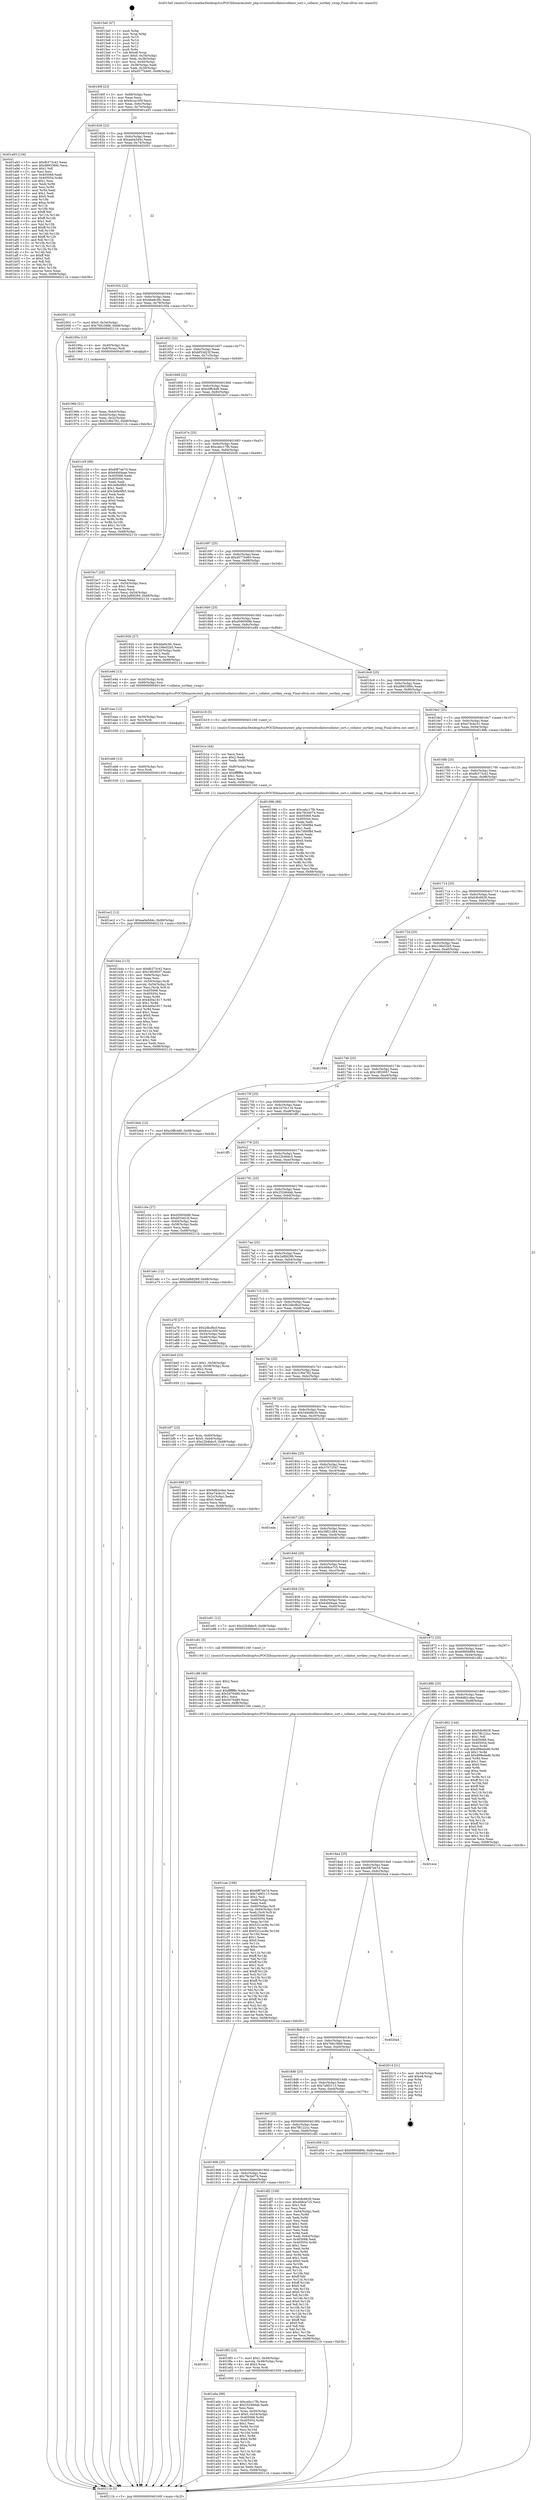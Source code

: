 digraph "0x4015e0" {
  label = "0x4015e0 (/mnt/c/Users/mathe/Desktop/tcc/POCII/binaries/extr_php-srcextintlcollatorcollator_sort.c_collator_sortkey_swap_Final-ollvm.out::main(0))"
  labelloc = "t"
  node[shape=record]

  Entry [label="",width=0.3,height=0.3,shape=circle,fillcolor=black,style=filled]
  "0x40160f" [label="{
     0x40160f [23]\l
     | [instrs]\l
     &nbsp;&nbsp;0x40160f \<+3\>: mov -0x68(%rbp),%eax\l
     &nbsp;&nbsp;0x401612 \<+2\>: mov %eax,%ecx\l
     &nbsp;&nbsp;0x401614 \<+6\>: sub $0x9cca195f,%ecx\l
     &nbsp;&nbsp;0x40161a \<+3\>: mov %eax,-0x6c(%rbp)\l
     &nbsp;&nbsp;0x40161d \<+3\>: mov %ecx,-0x70(%rbp)\l
     &nbsp;&nbsp;0x401620 \<+6\>: je 0000000000401a93 \<main+0x4b3\>\l
  }"]
  "0x401a93" [label="{
     0x401a93 [134]\l
     | [instrs]\l
     &nbsp;&nbsp;0x401a93 \<+5\>: mov $0xfb373c42,%eax\l
     &nbsp;&nbsp;0x401a98 \<+5\>: mov $0xd993389c,%ecx\l
     &nbsp;&nbsp;0x401a9d \<+2\>: mov $0x1,%dl\l
     &nbsp;&nbsp;0x401a9f \<+2\>: xor %esi,%esi\l
     &nbsp;&nbsp;0x401aa1 \<+7\>: mov 0x405068,%edi\l
     &nbsp;&nbsp;0x401aa8 \<+8\>: mov 0x405054,%r8d\l
     &nbsp;&nbsp;0x401ab0 \<+3\>: sub $0x1,%esi\l
     &nbsp;&nbsp;0x401ab3 \<+3\>: mov %edi,%r9d\l
     &nbsp;&nbsp;0x401ab6 \<+3\>: add %esi,%r9d\l
     &nbsp;&nbsp;0x401ab9 \<+4\>: imul %r9d,%edi\l
     &nbsp;&nbsp;0x401abd \<+3\>: and $0x1,%edi\l
     &nbsp;&nbsp;0x401ac0 \<+3\>: cmp $0x0,%edi\l
     &nbsp;&nbsp;0x401ac3 \<+4\>: sete %r10b\l
     &nbsp;&nbsp;0x401ac7 \<+4\>: cmp $0xa,%r8d\l
     &nbsp;&nbsp;0x401acb \<+4\>: setl %r11b\l
     &nbsp;&nbsp;0x401acf \<+3\>: mov %r10b,%bl\l
     &nbsp;&nbsp;0x401ad2 \<+3\>: xor $0xff,%bl\l
     &nbsp;&nbsp;0x401ad5 \<+3\>: mov %r11b,%r14b\l
     &nbsp;&nbsp;0x401ad8 \<+4\>: xor $0xff,%r14b\l
     &nbsp;&nbsp;0x401adc \<+3\>: xor $0x1,%dl\l
     &nbsp;&nbsp;0x401adf \<+3\>: mov %bl,%r15b\l
     &nbsp;&nbsp;0x401ae2 \<+4\>: and $0xff,%r15b\l
     &nbsp;&nbsp;0x401ae6 \<+3\>: and %dl,%r10b\l
     &nbsp;&nbsp;0x401ae9 \<+3\>: mov %r14b,%r12b\l
     &nbsp;&nbsp;0x401aec \<+4\>: and $0xff,%r12b\l
     &nbsp;&nbsp;0x401af0 \<+3\>: and %dl,%r11b\l
     &nbsp;&nbsp;0x401af3 \<+3\>: or %r10b,%r15b\l
     &nbsp;&nbsp;0x401af6 \<+3\>: or %r11b,%r12b\l
     &nbsp;&nbsp;0x401af9 \<+3\>: xor %r12b,%r15b\l
     &nbsp;&nbsp;0x401afc \<+3\>: or %r14b,%bl\l
     &nbsp;&nbsp;0x401aff \<+3\>: xor $0xff,%bl\l
     &nbsp;&nbsp;0x401b02 \<+3\>: or $0x1,%dl\l
     &nbsp;&nbsp;0x401b05 \<+2\>: and %dl,%bl\l
     &nbsp;&nbsp;0x401b07 \<+3\>: or %bl,%r15b\l
     &nbsp;&nbsp;0x401b0a \<+4\>: test $0x1,%r15b\l
     &nbsp;&nbsp;0x401b0e \<+3\>: cmovne %ecx,%eax\l
     &nbsp;&nbsp;0x401b11 \<+3\>: mov %eax,-0x68(%rbp)\l
     &nbsp;&nbsp;0x401b14 \<+5\>: jmp 000000000040211b \<main+0xb3b\>\l
  }"]
  "0x401626" [label="{
     0x401626 [22]\l
     | [instrs]\l
     &nbsp;&nbsp;0x401626 \<+5\>: jmp 000000000040162b \<main+0x4b\>\l
     &nbsp;&nbsp;0x40162b \<+3\>: mov -0x6c(%rbp),%eax\l
     &nbsp;&nbsp;0x40162e \<+5\>: sub $0xaa0a5d4c,%eax\l
     &nbsp;&nbsp;0x401633 \<+3\>: mov %eax,-0x74(%rbp)\l
     &nbsp;&nbsp;0x401636 \<+6\>: je 0000000000402001 \<main+0xa21\>\l
  }"]
  Exit [label="",width=0.3,height=0.3,shape=circle,fillcolor=black,style=filled,peripheries=2]
  "0x402001" [label="{
     0x402001 [19]\l
     | [instrs]\l
     &nbsp;&nbsp;0x402001 \<+7\>: movl $0x0,-0x34(%rbp)\l
     &nbsp;&nbsp;0x402008 \<+7\>: movl $0x76810fd9,-0x68(%rbp)\l
     &nbsp;&nbsp;0x40200f \<+5\>: jmp 000000000040211b \<main+0xb3b\>\l
  }"]
  "0x40163c" [label="{
     0x40163c [22]\l
     | [instrs]\l
     &nbsp;&nbsp;0x40163c \<+5\>: jmp 0000000000401641 \<main+0x61\>\l
     &nbsp;&nbsp;0x401641 \<+3\>: mov -0x6c(%rbp),%eax\l
     &nbsp;&nbsp;0x401644 \<+5\>: sub $0xbba6c5fc,%eax\l
     &nbsp;&nbsp;0x401649 \<+3\>: mov %eax,-0x78(%rbp)\l
     &nbsp;&nbsp;0x40164c \<+6\>: je 000000000040195e \<main+0x37e\>\l
  }"]
  "0x401ec2" [label="{
     0x401ec2 [12]\l
     | [instrs]\l
     &nbsp;&nbsp;0x401ec2 \<+7\>: movl $0xaa0a5d4c,-0x68(%rbp)\l
     &nbsp;&nbsp;0x401ec9 \<+5\>: jmp 000000000040211b \<main+0xb3b\>\l
  }"]
  "0x40195e" [label="{
     0x40195e [13]\l
     | [instrs]\l
     &nbsp;&nbsp;0x40195e \<+4\>: mov -0x40(%rbp),%rax\l
     &nbsp;&nbsp;0x401962 \<+4\>: mov 0x8(%rax),%rdi\l
     &nbsp;&nbsp;0x401966 \<+5\>: call 0000000000401060 \<atoi@plt\>\l
     | [calls]\l
     &nbsp;&nbsp;0x401060 \{1\} (unknown)\l
  }"]
  "0x401652" [label="{
     0x401652 [22]\l
     | [instrs]\l
     &nbsp;&nbsp;0x401652 \<+5\>: jmp 0000000000401657 \<main+0x77\>\l
     &nbsp;&nbsp;0x401657 \<+3\>: mov -0x6c(%rbp),%eax\l
     &nbsp;&nbsp;0x40165a \<+5\>: sub $0xbf33d23f,%eax\l
     &nbsp;&nbsp;0x40165f \<+3\>: mov %eax,-0x7c(%rbp)\l
     &nbsp;&nbsp;0x401662 \<+6\>: je 0000000000401c29 \<main+0x649\>\l
  }"]
  "0x401eb6" [label="{
     0x401eb6 [12]\l
     | [instrs]\l
     &nbsp;&nbsp;0x401eb6 \<+4\>: mov -0x60(%rbp),%rsi\l
     &nbsp;&nbsp;0x401eba \<+3\>: mov %rsi,%rdi\l
     &nbsp;&nbsp;0x401ebd \<+5\>: call 0000000000401030 \<free@plt\>\l
     | [calls]\l
     &nbsp;&nbsp;0x401030 \{1\} (unknown)\l
  }"]
  "0x401c29" [label="{
     0x401c29 [88]\l
     | [instrs]\l
     &nbsp;&nbsp;0x401c29 \<+5\>: mov $0x6f87eb7d,%eax\l
     &nbsp;&nbsp;0x401c2e \<+5\>: mov $0x64bf4aae,%ecx\l
     &nbsp;&nbsp;0x401c33 \<+7\>: mov 0x405068,%edx\l
     &nbsp;&nbsp;0x401c3a \<+7\>: mov 0x405054,%esi\l
     &nbsp;&nbsp;0x401c41 \<+2\>: mov %edx,%edi\l
     &nbsp;&nbsp;0x401c43 \<+6\>: sub $0x3e8e9fb5,%edi\l
     &nbsp;&nbsp;0x401c49 \<+3\>: sub $0x1,%edi\l
     &nbsp;&nbsp;0x401c4c \<+6\>: add $0x3e8e9fb5,%edi\l
     &nbsp;&nbsp;0x401c52 \<+3\>: imul %edi,%edx\l
     &nbsp;&nbsp;0x401c55 \<+3\>: and $0x1,%edx\l
     &nbsp;&nbsp;0x401c58 \<+3\>: cmp $0x0,%edx\l
     &nbsp;&nbsp;0x401c5b \<+4\>: sete %r8b\l
     &nbsp;&nbsp;0x401c5f \<+3\>: cmp $0xa,%esi\l
     &nbsp;&nbsp;0x401c62 \<+4\>: setl %r9b\l
     &nbsp;&nbsp;0x401c66 \<+3\>: mov %r8b,%r10b\l
     &nbsp;&nbsp;0x401c69 \<+3\>: and %r9b,%r10b\l
     &nbsp;&nbsp;0x401c6c \<+3\>: xor %r9b,%r8b\l
     &nbsp;&nbsp;0x401c6f \<+3\>: or %r8b,%r10b\l
     &nbsp;&nbsp;0x401c72 \<+4\>: test $0x1,%r10b\l
     &nbsp;&nbsp;0x401c76 \<+3\>: cmovne %ecx,%eax\l
     &nbsp;&nbsp;0x401c79 \<+3\>: mov %eax,-0x68(%rbp)\l
     &nbsp;&nbsp;0x401c7c \<+5\>: jmp 000000000040211b \<main+0xb3b\>\l
  }"]
  "0x401668" [label="{
     0x401668 [22]\l
     | [instrs]\l
     &nbsp;&nbsp;0x401668 \<+5\>: jmp 000000000040166d \<main+0x8d\>\l
     &nbsp;&nbsp;0x40166d \<+3\>: mov -0x6c(%rbp),%eax\l
     &nbsp;&nbsp;0x401670 \<+5\>: sub $0xc0ffc4d6,%eax\l
     &nbsp;&nbsp;0x401675 \<+3\>: mov %eax,-0x80(%rbp)\l
     &nbsp;&nbsp;0x401678 \<+6\>: je 0000000000401bc7 \<main+0x5e7\>\l
  }"]
  "0x401eaa" [label="{
     0x401eaa [12]\l
     | [instrs]\l
     &nbsp;&nbsp;0x401eaa \<+4\>: mov -0x50(%rbp),%rsi\l
     &nbsp;&nbsp;0x401eae \<+3\>: mov %rsi,%rdi\l
     &nbsp;&nbsp;0x401eb1 \<+5\>: call 0000000000401030 \<free@plt\>\l
     | [calls]\l
     &nbsp;&nbsp;0x401030 \{1\} (unknown)\l
  }"]
  "0x401bc7" [label="{
     0x401bc7 [25]\l
     | [instrs]\l
     &nbsp;&nbsp;0x401bc7 \<+2\>: xor %eax,%eax\l
     &nbsp;&nbsp;0x401bc9 \<+3\>: mov -0x54(%rbp),%ecx\l
     &nbsp;&nbsp;0x401bcc \<+3\>: sub $0x1,%eax\l
     &nbsp;&nbsp;0x401bcf \<+2\>: sub %eax,%ecx\l
     &nbsp;&nbsp;0x401bd1 \<+3\>: mov %ecx,-0x54(%rbp)\l
     &nbsp;&nbsp;0x401bd4 \<+7\>: movl $0x2af68289,-0x68(%rbp)\l
     &nbsp;&nbsp;0x401bdb \<+5\>: jmp 000000000040211b \<main+0xb3b\>\l
  }"]
  "0x40167e" [label="{
     0x40167e [25]\l
     | [instrs]\l
     &nbsp;&nbsp;0x40167e \<+5\>: jmp 0000000000401683 \<main+0xa3\>\l
     &nbsp;&nbsp;0x401683 \<+3\>: mov -0x6c(%rbp),%eax\l
     &nbsp;&nbsp;0x401686 \<+5\>: sub $0xcebc17fb,%eax\l
     &nbsp;&nbsp;0x40168b \<+6\>: mov %eax,-0x84(%rbp)\l
     &nbsp;&nbsp;0x401691 \<+6\>: je 0000000000402029 \<main+0xa49\>\l
  }"]
  "0x401cae" [label="{
     0x401cae [168]\l
     | [instrs]\l
     &nbsp;&nbsp;0x401cae \<+5\>: mov $0x6f87eb7d,%ecx\l
     &nbsp;&nbsp;0x401cb3 \<+5\>: mov $0x7a9f3113,%edx\l
     &nbsp;&nbsp;0x401cb8 \<+3\>: mov $0x1,%sil\l
     &nbsp;&nbsp;0x401cbb \<+6\>: mov -0xf8(%rbp),%edi\l
     &nbsp;&nbsp;0x401cc1 \<+3\>: imul %eax,%edi\l
     &nbsp;&nbsp;0x401cc4 \<+4\>: mov -0x60(%rbp),%r8\l
     &nbsp;&nbsp;0x401cc8 \<+4\>: movslq -0x64(%rbp),%r9\l
     &nbsp;&nbsp;0x401ccc \<+4\>: mov %edi,(%r8,%r9,4)\l
     &nbsp;&nbsp;0x401cd0 \<+7\>: mov 0x405068,%eax\l
     &nbsp;&nbsp;0x401cd7 \<+7\>: mov 0x405054,%edi\l
     &nbsp;&nbsp;0x401cde \<+3\>: mov %eax,%r10d\l
     &nbsp;&nbsp;0x401ce1 \<+7\>: sub $0x5221ec8e,%r10d\l
     &nbsp;&nbsp;0x401ce8 \<+4\>: sub $0x1,%r10d\l
     &nbsp;&nbsp;0x401cec \<+7\>: add $0x5221ec8e,%r10d\l
     &nbsp;&nbsp;0x401cf3 \<+4\>: imul %r10d,%eax\l
     &nbsp;&nbsp;0x401cf7 \<+3\>: and $0x1,%eax\l
     &nbsp;&nbsp;0x401cfa \<+3\>: cmp $0x0,%eax\l
     &nbsp;&nbsp;0x401cfd \<+4\>: sete %r11b\l
     &nbsp;&nbsp;0x401d01 \<+3\>: cmp $0xa,%edi\l
     &nbsp;&nbsp;0x401d04 \<+3\>: setl %bl\l
     &nbsp;&nbsp;0x401d07 \<+3\>: mov %r11b,%r14b\l
     &nbsp;&nbsp;0x401d0a \<+4\>: xor $0xff,%r14b\l
     &nbsp;&nbsp;0x401d0e \<+3\>: mov %bl,%r15b\l
     &nbsp;&nbsp;0x401d11 \<+4\>: xor $0xff,%r15b\l
     &nbsp;&nbsp;0x401d15 \<+4\>: xor $0x1,%sil\l
     &nbsp;&nbsp;0x401d19 \<+3\>: mov %r14b,%r12b\l
     &nbsp;&nbsp;0x401d1c \<+4\>: and $0xff,%r12b\l
     &nbsp;&nbsp;0x401d20 \<+3\>: and %sil,%r11b\l
     &nbsp;&nbsp;0x401d23 \<+3\>: mov %r15b,%r13b\l
     &nbsp;&nbsp;0x401d26 \<+4\>: and $0xff,%r13b\l
     &nbsp;&nbsp;0x401d2a \<+3\>: and %sil,%bl\l
     &nbsp;&nbsp;0x401d2d \<+3\>: or %r11b,%r12b\l
     &nbsp;&nbsp;0x401d30 \<+3\>: or %bl,%r13b\l
     &nbsp;&nbsp;0x401d33 \<+3\>: xor %r13b,%r12b\l
     &nbsp;&nbsp;0x401d36 \<+3\>: or %r15b,%r14b\l
     &nbsp;&nbsp;0x401d39 \<+4\>: xor $0xff,%r14b\l
     &nbsp;&nbsp;0x401d3d \<+4\>: or $0x1,%sil\l
     &nbsp;&nbsp;0x401d41 \<+3\>: and %sil,%r14b\l
     &nbsp;&nbsp;0x401d44 \<+3\>: or %r14b,%r12b\l
     &nbsp;&nbsp;0x401d47 \<+4\>: test $0x1,%r12b\l
     &nbsp;&nbsp;0x401d4b \<+3\>: cmovne %edx,%ecx\l
     &nbsp;&nbsp;0x401d4e \<+3\>: mov %ecx,-0x68(%rbp)\l
     &nbsp;&nbsp;0x401d51 \<+5\>: jmp 000000000040211b \<main+0xb3b\>\l
  }"]
  "0x402029" [label="{
     0x402029\l
  }", style=dashed]
  "0x401697" [label="{
     0x401697 [25]\l
     | [instrs]\l
     &nbsp;&nbsp;0x401697 \<+5\>: jmp 000000000040169c \<main+0xbc\>\l
     &nbsp;&nbsp;0x40169c \<+3\>: mov -0x6c(%rbp),%eax\l
     &nbsp;&nbsp;0x40169f \<+5\>: sub $0xd577b460,%eax\l
     &nbsp;&nbsp;0x4016a4 \<+6\>: mov %eax,-0x88(%rbp)\l
     &nbsp;&nbsp;0x4016aa \<+6\>: je 000000000040192b \<main+0x34b\>\l
  }"]
  "0x401c86" [label="{
     0x401c86 [40]\l
     | [instrs]\l
     &nbsp;&nbsp;0x401c86 \<+5\>: mov $0x2,%ecx\l
     &nbsp;&nbsp;0x401c8b \<+1\>: cltd\l
     &nbsp;&nbsp;0x401c8c \<+2\>: idiv %ecx\l
     &nbsp;&nbsp;0x401c8e \<+6\>: imul $0xfffffffe,%edx,%ecx\l
     &nbsp;&nbsp;0x401c94 \<+6\>: sub $0x5470480,%ecx\l
     &nbsp;&nbsp;0x401c9a \<+3\>: add $0x1,%ecx\l
     &nbsp;&nbsp;0x401c9d \<+6\>: add $0x5470480,%ecx\l
     &nbsp;&nbsp;0x401ca3 \<+6\>: mov %ecx,-0xf8(%rbp)\l
     &nbsp;&nbsp;0x401ca9 \<+5\>: call 0000000000401160 \<next_i\>\l
     | [calls]\l
     &nbsp;&nbsp;0x401160 \{1\} (/mnt/c/Users/mathe/Desktop/tcc/POCII/binaries/extr_php-srcextintlcollatorcollator_sort.c_collator_sortkey_swap_Final-ollvm.out::next_i)\l
  }"]
  "0x40192b" [label="{
     0x40192b [27]\l
     | [instrs]\l
     &nbsp;&nbsp;0x40192b \<+5\>: mov $0xbba6c5fc,%eax\l
     &nbsp;&nbsp;0x401930 \<+5\>: mov $0x106e52b5,%ecx\l
     &nbsp;&nbsp;0x401935 \<+3\>: mov -0x30(%rbp),%edx\l
     &nbsp;&nbsp;0x401938 \<+3\>: cmp $0x2,%edx\l
     &nbsp;&nbsp;0x40193b \<+3\>: cmovne %ecx,%eax\l
     &nbsp;&nbsp;0x40193e \<+3\>: mov %eax,-0x68(%rbp)\l
     &nbsp;&nbsp;0x401941 \<+5\>: jmp 000000000040211b \<main+0xb3b\>\l
  }"]
  "0x4016b0" [label="{
     0x4016b0 [25]\l
     | [instrs]\l
     &nbsp;&nbsp;0x4016b0 \<+5\>: jmp 00000000004016b5 \<main+0xd5\>\l
     &nbsp;&nbsp;0x4016b5 \<+3\>: mov -0x6c(%rbp),%eax\l
     &nbsp;&nbsp;0x4016b8 \<+5\>: sub $0xd5905688,%eax\l
     &nbsp;&nbsp;0x4016bd \<+6\>: mov %eax,-0x8c(%rbp)\l
     &nbsp;&nbsp;0x4016c3 \<+6\>: je 0000000000401e9d \<main+0x8bd\>\l
  }"]
  "0x40211b" [label="{
     0x40211b [5]\l
     | [instrs]\l
     &nbsp;&nbsp;0x40211b \<+5\>: jmp 000000000040160f \<main+0x2f\>\l
  }"]
  "0x4015e0" [label="{
     0x4015e0 [47]\l
     | [instrs]\l
     &nbsp;&nbsp;0x4015e0 \<+1\>: push %rbp\l
     &nbsp;&nbsp;0x4015e1 \<+3\>: mov %rsp,%rbp\l
     &nbsp;&nbsp;0x4015e4 \<+2\>: push %r15\l
     &nbsp;&nbsp;0x4015e6 \<+2\>: push %r14\l
     &nbsp;&nbsp;0x4015e8 \<+2\>: push %r13\l
     &nbsp;&nbsp;0x4015ea \<+2\>: push %r12\l
     &nbsp;&nbsp;0x4015ec \<+1\>: push %rbx\l
     &nbsp;&nbsp;0x4015ed \<+7\>: sub $0xe8,%rsp\l
     &nbsp;&nbsp;0x4015f4 \<+7\>: movl $0x0,-0x34(%rbp)\l
     &nbsp;&nbsp;0x4015fb \<+3\>: mov %edi,-0x38(%rbp)\l
     &nbsp;&nbsp;0x4015fe \<+4\>: mov %rsi,-0x40(%rbp)\l
     &nbsp;&nbsp;0x401602 \<+3\>: mov -0x38(%rbp),%edi\l
     &nbsp;&nbsp;0x401605 \<+3\>: mov %edi,-0x30(%rbp)\l
     &nbsp;&nbsp;0x401608 \<+7\>: movl $0xd577b460,-0x68(%rbp)\l
  }"]
  "0x40196b" [label="{
     0x40196b [21]\l
     | [instrs]\l
     &nbsp;&nbsp;0x40196b \<+3\>: mov %eax,-0x44(%rbp)\l
     &nbsp;&nbsp;0x40196e \<+3\>: mov -0x44(%rbp),%eax\l
     &nbsp;&nbsp;0x401971 \<+3\>: mov %eax,-0x2c(%rbp)\l
     &nbsp;&nbsp;0x401974 \<+7\>: movl $0x31f0e782,-0x68(%rbp)\l
     &nbsp;&nbsp;0x40197b \<+5\>: jmp 000000000040211b \<main+0xb3b\>\l
  }"]
  "0x401bf7" [label="{
     0x401bf7 [23]\l
     | [instrs]\l
     &nbsp;&nbsp;0x401bf7 \<+4\>: mov %rax,-0x60(%rbp)\l
     &nbsp;&nbsp;0x401bfb \<+7\>: movl $0x0,-0x64(%rbp)\l
     &nbsp;&nbsp;0x401c02 \<+7\>: movl $0x22b4bbc5,-0x68(%rbp)\l
     &nbsp;&nbsp;0x401c09 \<+5\>: jmp 000000000040211b \<main+0xb3b\>\l
  }"]
  "0x401e9d" [label="{
     0x401e9d [13]\l
     | [instrs]\l
     &nbsp;&nbsp;0x401e9d \<+4\>: mov -0x50(%rbp),%rdi\l
     &nbsp;&nbsp;0x401ea1 \<+4\>: mov -0x60(%rbp),%rsi\l
     &nbsp;&nbsp;0x401ea5 \<+5\>: call 00000000004013e0 \<collator_sortkey_swap\>\l
     | [calls]\l
     &nbsp;&nbsp;0x4013e0 \{1\} (/mnt/c/Users/mathe/Desktop/tcc/POCII/binaries/extr_php-srcextintlcollatorcollator_sort.c_collator_sortkey_swap_Final-ollvm.out::collator_sortkey_swap)\l
  }"]
  "0x4016c9" [label="{
     0x4016c9 [25]\l
     | [instrs]\l
     &nbsp;&nbsp;0x4016c9 \<+5\>: jmp 00000000004016ce \<main+0xee\>\l
     &nbsp;&nbsp;0x4016ce \<+3\>: mov -0x6c(%rbp),%eax\l
     &nbsp;&nbsp;0x4016d1 \<+5\>: sub $0xd993389c,%eax\l
     &nbsp;&nbsp;0x4016d6 \<+6\>: mov %eax,-0x90(%rbp)\l
     &nbsp;&nbsp;0x4016dc \<+6\>: je 0000000000401b19 \<main+0x539\>\l
  }"]
  "0x401b4a" [label="{
     0x401b4a [113]\l
     | [instrs]\l
     &nbsp;&nbsp;0x401b4a \<+5\>: mov $0xfb373c42,%ecx\l
     &nbsp;&nbsp;0x401b4f \<+5\>: mov $0x19f20057,%edx\l
     &nbsp;&nbsp;0x401b54 \<+6\>: mov -0xf4(%rbp),%esi\l
     &nbsp;&nbsp;0x401b5a \<+3\>: imul %eax,%esi\l
     &nbsp;&nbsp;0x401b5d \<+4\>: mov -0x50(%rbp),%rdi\l
     &nbsp;&nbsp;0x401b61 \<+4\>: movslq -0x54(%rbp),%r8\l
     &nbsp;&nbsp;0x401b65 \<+4\>: mov %esi,(%rdi,%r8,4)\l
     &nbsp;&nbsp;0x401b69 \<+7\>: mov 0x405068,%eax\l
     &nbsp;&nbsp;0x401b70 \<+7\>: mov 0x405054,%esi\l
     &nbsp;&nbsp;0x401b77 \<+3\>: mov %eax,%r9d\l
     &nbsp;&nbsp;0x401b7a \<+7\>: sub $0x4d0a1817,%r9d\l
     &nbsp;&nbsp;0x401b81 \<+4\>: sub $0x1,%r9d\l
     &nbsp;&nbsp;0x401b85 \<+7\>: add $0x4d0a1817,%r9d\l
     &nbsp;&nbsp;0x401b8c \<+4\>: imul %r9d,%eax\l
     &nbsp;&nbsp;0x401b90 \<+3\>: and $0x1,%eax\l
     &nbsp;&nbsp;0x401b93 \<+3\>: cmp $0x0,%eax\l
     &nbsp;&nbsp;0x401b96 \<+4\>: sete %r10b\l
     &nbsp;&nbsp;0x401b9a \<+3\>: cmp $0xa,%esi\l
     &nbsp;&nbsp;0x401b9d \<+4\>: setl %r11b\l
     &nbsp;&nbsp;0x401ba1 \<+3\>: mov %r10b,%bl\l
     &nbsp;&nbsp;0x401ba4 \<+3\>: and %r11b,%bl\l
     &nbsp;&nbsp;0x401ba7 \<+3\>: xor %r11b,%r10b\l
     &nbsp;&nbsp;0x401baa \<+3\>: or %r10b,%bl\l
     &nbsp;&nbsp;0x401bad \<+3\>: test $0x1,%bl\l
     &nbsp;&nbsp;0x401bb0 \<+3\>: cmovne %edx,%ecx\l
     &nbsp;&nbsp;0x401bb3 \<+3\>: mov %ecx,-0x68(%rbp)\l
     &nbsp;&nbsp;0x401bb6 \<+5\>: jmp 000000000040211b \<main+0xb3b\>\l
  }"]
  "0x401b19" [label="{
     0x401b19 [5]\l
     | [instrs]\l
     &nbsp;&nbsp;0x401b19 \<+5\>: call 0000000000401160 \<next_i\>\l
     | [calls]\l
     &nbsp;&nbsp;0x401160 \{1\} (/mnt/c/Users/mathe/Desktop/tcc/POCII/binaries/extr_php-srcextintlcollatorcollator_sort.c_collator_sortkey_swap_Final-ollvm.out::next_i)\l
  }"]
  "0x4016e2" [label="{
     0x4016e2 [25]\l
     | [instrs]\l
     &nbsp;&nbsp;0x4016e2 \<+5\>: jmp 00000000004016e7 \<main+0x107\>\l
     &nbsp;&nbsp;0x4016e7 \<+3\>: mov -0x6c(%rbp),%eax\l
     &nbsp;&nbsp;0x4016ea \<+5\>: sub $0xe74cbc31,%eax\l
     &nbsp;&nbsp;0x4016ef \<+6\>: mov %eax,-0x94(%rbp)\l
     &nbsp;&nbsp;0x4016f5 \<+6\>: je 000000000040199b \<main+0x3bb\>\l
  }"]
  "0x401b1e" [label="{
     0x401b1e [44]\l
     | [instrs]\l
     &nbsp;&nbsp;0x401b1e \<+2\>: xor %ecx,%ecx\l
     &nbsp;&nbsp;0x401b20 \<+5\>: mov $0x2,%edx\l
     &nbsp;&nbsp;0x401b25 \<+6\>: mov %edx,-0xf0(%rbp)\l
     &nbsp;&nbsp;0x401b2b \<+1\>: cltd\l
     &nbsp;&nbsp;0x401b2c \<+6\>: mov -0xf0(%rbp),%esi\l
     &nbsp;&nbsp;0x401b32 \<+2\>: idiv %esi\l
     &nbsp;&nbsp;0x401b34 \<+6\>: imul $0xfffffffe,%edx,%edx\l
     &nbsp;&nbsp;0x401b3a \<+3\>: sub $0x1,%ecx\l
     &nbsp;&nbsp;0x401b3d \<+2\>: sub %ecx,%edx\l
     &nbsp;&nbsp;0x401b3f \<+6\>: mov %edx,-0xf4(%rbp)\l
     &nbsp;&nbsp;0x401b45 \<+5\>: call 0000000000401160 \<next_i\>\l
     | [calls]\l
     &nbsp;&nbsp;0x401160 \{1\} (/mnt/c/Users/mathe/Desktop/tcc/POCII/binaries/extr_php-srcextintlcollatorcollator_sort.c_collator_sortkey_swap_Final-ollvm.out::next_i)\l
  }"]
  "0x40199b" [label="{
     0x40199b [88]\l
     | [instrs]\l
     &nbsp;&nbsp;0x40199b \<+5\>: mov $0xcebc17fb,%eax\l
     &nbsp;&nbsp;0x4019a0 \<+5\>: mov $0x7fe3e074,%ecx\l
     &nbsp;&nbsp;0x4019a5 \<+7\>: mov 0x405068,%edx\l
     &nbsp;&nbsp;0x4019ac \<+7\>: mov 0x405054,%esi\l
     &nbsp;&nbsp;0x4019b3 \<+2\>: mov %edx,%edi\l
     &nbsp;&nbsp;0x4019b5 \<+6\>: sub $0x7d00f8d,%edi\l
     &nbsp;&nbsp;0x4019bb \<+3\>: sub $0x1,%edi\l
     &nbsp;&nbsp;0x4019be \<+6\>: add $0x7d00f8d,%edi\l
     &nbsp;&nbsp;0x4019c4 \<+3\>: imul %edi,%edx\l
     &nbsp;&nbsp;0x4019c7 \<+3\>: and $0x1,%edx\l
     &nbsp;&nbsp;0x4019ca \<+3\>: cmp $0x0,%edx\l
     &nbsp;&nbsp;0x4019cd \<+4\>: sete %r8b\l
     &nbsp;&nbsp;0x4019d1 \<+3\>: cmp $0xa,%esi\l
     &nbsp;&nbsp;0x4019d4 \<+4\>: setl %r9b\l
     &nbsp;&nbsp;0x4019d8 \<+3\>: mov %r8b,%r10b\l
     &nbsp;&nbsp;0x4019db \<+3\>: and %r9b,%r10b\l
     &nbsp;&nbsp;0x4019de \<+3\>: xor %r9b,%r8b\l
     &nbsp;&nbsp;0x4019e1 \<+3\>: or %r8b,%r10b\l
     &nbsp;&nbsp;0x4019e4 \<+4\>: test $0x1,%r10b\l
     &nbsp;&nbsp;0x4019e8 \<+3\>: cmovne %ecx,%eax\l
     &nbsp;&nbsp;0x4019eb \<+3\>: mov %eax,-0x68(%rbp)\l
     &nbsp;&nbsp;0x4019ee \<+5\>: jmp 000000000040211b \<main+0xb3b\>\l
  }"]
  "0x4016fb" [label="{
     0x4016fb [25]\l
     | [instrs]\l
     &nbsp;&nbsp;0x4016fb \<+5\>: jmp 0000000000401700 \<main+0x120\>\l
     &nbsp;&nbsp;0x401700 \<+3\>: mov -0x6c(%rbp),%eax\l
     &nbsp;&nbsp;0x401703 \<+5\>: sub $0xfb373c42,%eax\l
     &nbsp;&nbsp;0x401708 \<+6\>: mov %eax,-0x98(%rbp)\l
     &nbsp;&nbsp;0x40170e \<+6\>: je 0000000000402057 \<main+0xa77\>\l
  }"]
  "0x401a0a" [label="{
     0x401a0a [98]\l
     | [instrs]\l
     &nbsp;&nbsp;0x401a0a \<+5\>: mov $0xcebc17fb,%ecx\l
     &nbsp;&nbsp;0x401a0f \<+5\>: mov $0x25246dab,%edx\l
     &nbsp;&nbsp;0x401a14 \<+2\>: xor %esi,%esi\l
     &nbsp;&nbsp;0x401a16 \<+4\>: mov %rax,-0x50(%rbp)\l
     &nbsp;&nbsp;0x401a1a \<+7\>: movl $0x0,-0x54(%rbp)\l
     &nbsp;&nbsp;0x401a21 \<+8\>: mov 0x405068,%r8d\l
     &nbsp;&nbsp;0x401a29 \<+8\>: mov 0x405054,%r9d\l
     &nbsp;&nbsp;0x401a31 \<+3\>: sub $0x1,%esi\l
     &nbsp;&nbsp;0x401a34 \<+3\>: mov %r8d,%r10d\l
     &nbsp;&nbsp;0x401a37 \<+3\>: add %esi,%r10d\l
     &nbsp;&nbsp;0x401a3a \<+4\>: imul %r10d,%r8d\l
     &nbsp;&nbsp;0x401a3e \<+4\>: and $0x1,%r8d\l
     &nbsp;&nbsp;0x401a42 \<+4\>: cmp $0x0,%r8d\l
     &nbsp;&nbsp;0x401a46 \<+4\>: sete %r11b\l
     &nbsp;&nbsp;0x401a4a \<+4\>: cmp $0xa,%r9d\l
     &nbsp;&nbsp;0x401a4e \<+3\>: setl %bl\l
     &nbsp;&nbsp;0x401a51 \<+3\>: mov %r11b,%r14b\l
     &nbsp;&nbsp;0x401a54 \<+3\>: and %bl,%r14b\l
     &nbsp;&nbsp;0x401a57 \<+3\>: xor %bl,%r11b\l
     &nbsp;&nbsp;0x401a5a \<+3\>: or %r11b,%r14b\l
     &nbsp;&nbsp;0x401a5d \<+4\>: test $0x1,%r14b\l
     &nbsp;&nbsp;0x401a61 \<+3\>: cmovne %edx,%ecx\l
     &nbsp;&nbsp;0x401a64 \<+3\>: mov %ecx,-0x68(%rbp)\l
     &nbsp;&nbsp;0x401a67 \<+5\>: jmp 000000000040211b \<main+0xb3b\>\l
  }"]
  "0x402057" [label="{
     0x402057\l
  }", style=dashed]
  "0x401714" [label="{
     0x401714 [25]\l
     | [instrs]\l
     &nbsp;&nbsp;0x401714 \<+5\>: jmp 0000000000401719 \<main+0x139\>\l
     &nbsp;&nbsp;0x401719 \<+3\>: mov -0x6c(%rbp),%eax\l
     &nbsp;&nbsp;0x40171c \<+5\>: sub $0xfc8c6628,%eax\l
     &nbsp;&nbsp;0x401721 \<+6\>: mov %eax,-0x9c(%rbp)\l
     &nbsp;&nbsp;0x401727 \<+6\>: je 00000000004020f6 \<main+0xb16\>\l
  }"]
  "0x401921" [label="{
     0x401921\l
  }", style=dashed]
  "0x4020f6" [label="{
     0x4020f6\l
  }", style=dashed]
  "0x40172d" [label="{
     0x40172d [25]\l
     | [instrs]\l
     &nbsp;&nbsp;0x40172d \<+5\>: jmp 0000000000401732 \<main+0x152\>\l
     &nbsp;&nbsp;0x401732 \<+3\>: mov -0x6c(%rbp),%eax\l
     &nbsp;&nbsp;0x401735 \<+5\>: sub $0x106e52b5,%eax\l
     &nbsp;&nbsp;0x40173a \<+6\>: mov %eax,-0xa0(%rbp)\l
     &nbsp;&nbsp;0x401740 \<+6\>: je 0000000000401946 \<main+0x366\>\l
  }"]
  "0x4019f3" [label="{
     0x4019f3 [23]\l
     | [instrs]\l
     &nbsp;&nbsp;0x4019f3 \<+7\>: movl $0x1,-0x48(%rbp)\l
     &nbsp;&nbsp;0x4019fa \<+4\>: movslq -0x48(%rbp),%rax\l
     &nbsp;&nbsp;0x4019fe \<+4\>: shl $0x2,%rax\l
     &nbsp;&nbsp;0x401a02 \<+3\>: mov %rax,%rdi\l
     &nbsp;&nbsp;0x401a05 \<+5\>: call 0000000000401050 \<malloc@plt\>\l
     | [calls]\l
     &nbsp;&nbsp;0x401050 \{1\} (unknown)\l
  }"]
  "0x401946" [label="{
     0x401946\l
  }", style=dashed]
  "0x401746" [label="{
     0x401746 [25]\l
     | [instrs]\l
     &nbsp;&nbsp;0x401746 \<+5\>: jmp 000000000040174b \<main+0x16b\>\l
     &nbsp;&nbsp;0x40174b \<+3\>: mov -0x6c(%rbp),%eax\l
     &nbsp;&nbsp;0x40174e \<+5\>: sub $0x19f20057,%eax\l
     &nbsp;&nbsp;0x401753 \<+6\>: mov %eax,-0xa4(%rbp)\l
     &nbsp;&nbsp;0x401759 \<+6\>: je 0000000000401bbb \<main+0x5db\>\l
  }"]
  "0x401908" [label="{
     0x401908 [25]\l
     | [instrs]\l
     &nbsp;&nbsp;0x401908 \<+5\>: jmp 000000000040190d \<main+0x32d\>\l
     &nbsp;&nbsp;0x40190d \<+3\>: mov -0x6c(%rbp),%eax\l
     &nbsp;&nbsp;0x401910 \<+5\>: sub $0x7fe3e074,%eax\l
     &nbsp;&nbsp;0x401915 \<+6\>: mov %eax,-0xec(%rbp)\l
     &nbsp;&nbsp;0x40191b \<+6\>: je 00000000004019f3 \<main+0x413\>\l
  }"]
  "0x401bbb" [label="{
     0x401bbb [12]\l
     | [instrs]\l
     &nbsp;&nbsp;0x401bbb \<+7\>: movl $0xc0ffc4d6,-0x68(%rbp)\l
     &nbsp;&nbsp;0x401bc2 \<+5\>: jmp 000000000040211b \<main+0xb3b\>\l
  }"]
  "0x40175f" [label="{
     0x40175f [25]\l
     | [instrs]\l
     &nbsp;&nbsp;0x40175f \<+5\>: jmp 0000000000401764 \<main+0x184\>\l
     &nbsp;&nbsp;0x401764 \<+3\>: mov -0x6c(%rbp),%eax\l
     &nbsp;&nbsp;0x401767 \<+5\>: sub $0x1b70c116,%eax\l
     &nbsp;&nbsp;0x40176c \<+6\>: mov %eax,-0xa8(%rbp)\l
     &nbsp;&nbsp;0x401772 \<+6\>: je 0000000000401ff5 \<main+0xa15\>\l
  }"]
  "0x401df2" [label="{
     0x401df2 [159]\l
     | [instrs]\l
     &nbsp;&nbsp;0x401df2 \<+5\>: mov $0xfc8c6628,%eax\l
     &nbsp;&nbsp;0x401df7 \<+5\>: mov $0x468ce7c5,%ecx\l
     &nbsp;&nbsp;0x401dfc \<+2\>: mov $0x1,%dl\l
     &nbsp;&nbsp;0x401dfe \<+2\>: xor %esi,%esi\l
     &nbsp;&nbsp;0x401e00 \<+3\>: mov -0x64(%rbp),%edi\l
     &nbsp;&nbsp;0x401e03 \<+3\>: mov %esi,%r8d\l
     &nbsp;&nbsp;0x401e06 \<+3\>: sub %edi,%r8d\l
     &nbsp;&nbsp;0x401e09 \<+2\>: mov %esi,%edi\l
     &nbsp;&nbsp;0x401e0b \<+3\>: sub $0x1,%edi\l
     &nbsp;&nbsp;0x401e0e \<+3\>: add %edi,%r8d\l
     &nbsp;&nbsp;0x401e11 \<+2\>: mov %esi,%edi\l
     &nbsp;&nbsp;0x401e13 \<+3\>: sub %r8d,%edi\l
     &nbsp;&nbsp;0x401e16 \<+3\>: mov %edi,-0x64(%rbp)\l
     &nbsp;&nbsp;0x401e19 \<+7\>: mov 0x405068,%edi\l
     &nbsp;&nbsp;0x401e20 \<+8\>: mov 0x405054,%r8d\l
     &nbsp;&nbsp;0x401e28 \<+3\>: sub $0x1,%esi\l
     &nbsp;&nbsp;0x401e2b \<+3\>: mov %edi,%r9d\l
     &nbsp;&nbsp;0x401e2e \<+3\>: add %esi,%r9d\l
     &nbsp;&nbsp;0x401e31 \<+4\>: imul %r9d,%edi\l
     &nbsp;&nbsp;0x401e35 \<+3\>: and $0x1,%edi\l
     &nbsp;&nbsp;0x401e38 \<+3\>: cmp $0x0,%edi\l
     &nbsp;&nbsp;0x401e3b \<+4\>: sete %r10b\l
     &nbsp;&nbsp;0x401e3f \<+4\>: cmp $0xa,%r8d\l
     &nbsp;&nbsp;0x401e43 \<+4\>: setl %r11b\l
     &nbsp;&nbsp;0x401e47 \<+3\>: mov %r10b,%bl\l
     &nbsp;&nbsp;0x401e4a \<+3\>: xor $0xff,%bl\l
     &nbsp;&nbsp;0x401e4d \<+3\>: mov %r11b,%r14b\l
     &nbsp;&nbsp;0x401e50 \<+4\>: xor $0xff,%r14b\l
     &nbsp;&nbsp;0x401e54 \<+3\>: xor $0x0,%dl\l
     &nbsp;&nbsp;0x401e57 \<+3\>: mov %bl,%r15b\l
     &nbsp;&nbsp;0x401e5a \<+4\>: and $0x0,%r15b\l
     &nbsp;&nbsp;0x401e5e \<+3\>: and %dl,%r10b\l
     &nbsp;&nbsp;0x401e61 \<+3\>: mov %r14b,%r12b\l
     &nbsp;&nbsp;0x401e64 \<+4\>: and $0x0,%r12b\l
     &nbsp;&nbsp;0x401e68 \<+3\>: and %dl,%r11b\l
     &nbsp;&nbsp;0x401e6b \<+3\>: or %r10b,%r15b\l
     &nbsp;&nbsp;0x401e6e \<+3\>: or %r11b,%r12b\l
     &nbsp;&nbsp;0x401e71 \<+3\>: xor %r12b,%r15b\l
     &nbsp;&nbsp;0x401e74 \<+3\>: or %r14b,%bl\l
     &nbsp;&nbsp;0x401e77 \<+3\>: xor $0xff,%bl\l
     &nbsp;&nbsp;0x401e7a \<+3\>: or $0x0,%dl\l
     &nbsp;&nbsp;0x401e7d \<+2\>: and %dl,%bl\l
     &nbsp;&nbsp;0x401e7f \<+3\>: or %bl,%r15b\l
     &nbsp;&nbsp;0x401e82 \<+4\>: test $0x1,%r15b\l
     &nbsp;&nbsp;0x401e86 \<+3\>: cmovne %ecx,%eax\l
     &nbsp;&nbsp;0x401e89 \<+3\>: mov %eax,-0x68(%rbp)\l
     &nbsp;&nbsp;0x401e8c \<+5\>: jmp 000000000040211b \<main+0xb3b\>\l
  }"]
  "0x401ff5" [label="{
     0x401ff5\l
  }", style=dashed]
  "0x401778" [label="{
     0x401778 [25]\l
     | [instrs]\l
     &nbsp;&nbsp;0x401778 \<+5\>: jmp 000000000040177d \<main+0x19d\>\l
     &nbsp;&nbsp;0x40177d \<+3\>: mov -0x6c(%rbp),%eax\l
     &nbsp;&nbsp;0x401780 \<+5\>: sub $0x22b4bbc5,%eax\l
     &nbsp;&nbsp;0x401785 \<+6\>: mov %eax,-0xac(%rbp)\l
     &nbsp;&nbsp;0x40178b \<+6\>: je 0000000000401c0e \<main+0x62e\>\l
  }"]
  "0x4018ef" [label="{
     0x4018ef [25]\l
     | [instrs]\l
     &nbsp;&nbsp;0x4018ef \<+5\>: jmp 00000000004018f4 \<main+0x314\>\l
     &nbsp;&nbsp;0x4018f4 \<+3\>: mov -0x6c(%rbp),%eax\l
     &nbsp;&nbsp;0x4018f7 \<+5\>: sub $0x7f6122cc,%eax\l
     &nbsp;&nbsp;0x4018fc \<+6\>: mov %eax,-0xe8(%rbp)\l
     &nbsp;&nbsp;0x401902 \<+6\>: je 0000000000401df2 \<main+0x812\>\l
  }"]
  "0x401c0e" [label="{
     0x401c0e [27]\l
     | [instrs]\l
     &nbsp;&nbsp;0x401c0e \<+5\>: mov $0xd5905688,%eax\l
     &nbsp;&nbsp;0x401c13 \<+5\>: mov $0xbf33d23f,%ecx\l
     &nbsp;&nbsp;0x401c18 \<+3\>: mov -0x64(%rbp),%edx\l
     &nbsp;&nbsp;0x401c1b \<+3\>: cmp -0x58(%rbp),%edx\l
     &nbsp;&nbsp;0x401c1e \<+3\>: cmovl %ecx,%eax\l
     &nbsp;&nbsp;0x401c21 \<+3\>: mov %eax,-0x68(%rbp)\l
     &nbsp;&nbsp;0x401c24 \<+5\>: jmp 000000000040211b \<main+0xb3b\>\l
  }"]
  "0x401791" [label="{
     0x401791 [25]\l
     | [instrs]\l
     &nbsp;&nbsp;0x401791 \<+5\>: jmp 0000000000401796 \<main+0x1b6\>\l
     &nbsp;&nbsp;0x401796 \<+3\>: mov -0x6c(%rbp),%eax\l
     &nbsp;&nbsp;0x401799 \<+5\>: sub $0x25246dab,%eax\l
     &nbsp;&nbsp;0x40179e \<+6\>: mov %eax,-0xb0(%rbp)\l
     &nbsp;&nbsp;0x4017a4 \<+6\>: je 0000000000401a6c \<main+0x48c\>\l
  }"]
  "0x401d56" [label="{
     0x401d56 [12]\l
     | [instrs]\l
     &nbsp;&nbsp;0x401d56 \<+7\>: movl $0x6995b894,-0x68(%rbp)\l
     &nbsp;&nbsp;0x401d5d \<+5\>: jmp 000000000040211b \<main+0xb3b\>\l
  }"]
  "0x401a6c" [label="{
     0x401a6c [12]\l
     | [instrs]\l
     &nbsp;&nbsp;0x401a6c \<+7\>: movl $0x2af68289,-0x68(%rbp)\l
     &nbsp;&nbsp;0x401a73 \<+5\>: jmp 000000000040211b \<main+0xb3b\>\l
  }"]
  "0x4017aa" [label="{
     0x4017aa [25]\l
     | [instrs]\l
     &nbsp;&nbsp;0x4017aa \<+5\>: jmp 00000000004017af \<main+0x1cf\>\l
     &nbsp;&nbsp;0x4017af \<+3\>: mov -0x6c(%rbp),%eax\l
     &nbsp;&nbsp;0x4017b2 \<+5\>: sub $0x2af68289,%eax\l
     &nbsp;&nbsp;0x4017b7 \<+6\>: mov %eax,-0xb4(%rbp)\l
     &nbsp;&nbsp;0x4017bd \<+6\>: je 0000000000401a78 \<main+0x498\>\l
  }"]
  "0x4018d6" [label="{
     0x4018d6 [25]\l
     | [instrs]\l
     &nbsp;&nbsp;0x4018d6 \<+5\>: jmp 00000000004018db \<main+0x2fb\>\l
     &nbsp;&nbsp;0x4018db \<+3\>: mov -0x6c(%rbp),%eax\l
     &nbsp;&nbsp;0x4018de \<+5\>: sub $0x7a9f3113,%eax\l
     &nbsp;&nbsp;0x4018e3 \<+6\>: mov %eax,-0xe4(%rbp)\l
     &nbsp;&nbsp;0x4018e9 \<+6\>: je 0000000000401d56 \<main+0x776\>\l
  }"]
  "0x401a78" [label="{
     0x401a78 [27]\l
     | [instrs]\l
     &nbsp;&nbsp;0x401a78 \<+5\>: mov $0x2dbcfbcf,%eax\l
     &nbsp;&nbsp;0x401a7d \<+5\>: mov $0x9cca195f,%ecx\l
     &nbsp;&nbsp;0x401a82 \<+3\>: mov -0x54(%rbp),%edx\l
     &nbsp;&nbsp;0x401a85 \<+3\>: cmp -0x48(%rbp),%edx\l
     &nbsp;&nbsp;0x401a88 \<+3\>: cmovl %ecx,%eax\l
     &nbsp;&nbsp;0x401a8b \<+3\>: mov %eax,-0x68(%rbp)\l
     &nbsp;&nbsp;0x401a8e \<+5\>: jmp 000000000040211b \<main+0xb3b\>\l
  }"]
  "0x4017c3" [label="{
     0x4017c3 [25]\l
     | [instrs]\l
     &nbsp;&nbsp;0x4017c3 \<+5\>: jmp 00000000004017c8 \<main+0x1e8\>\l
     &nbsp;&nbsp;0x4017c8 \<+3\>: mov -0x6c(%rbp),%eax\l
     &nbsp;&nbsp;0x4017cb \<+5\>: sub $0x2dbcfbcf,%eax\l
     &nbsp;&nbsp;0x4017d0 \<+6\>: mov %eax,-0xb8(%rbp)\l
     &nbsp;&nbsp;0x4017d6 \<+6\>: je 0000000000401be0 \<main+0x600\>\l
  }"]
  "0x402014" [label="{
     0x402014 [21]\l
     | [instrs]\l
     &nbsp;&nbsp;0x402014 \<+3\>: mov -0x34(%rbp),%eax\l
     &nbsp;&nbsp;0x402017 \<+7\>: add $0xe8,%rsp\l
     &nbsp;&nbsp;0x40201e \<+1\>: pop %rbx\l
     &nbsp;&nbsp;0x40201f \<+2\>: pop %r12\l
     &nbsp;&nbsp;0x402021 \<+2\>: pop %r13\l
     &nbsp;&nbsp;0x402023 \<+2\>: pop %r14\l
     &nbsp;&nbsp;0x402025 \<+2\>: pop %r15\l
     &nbsp;&nbsp;0x402027 \<+1\>: pop %rbp\l
     &nbsp;&nbsp;0x402028 \<+1\>: ret\l
  }"]
  "0x401be0" [label="{
     0x401be0 [23]\l
     | [instrs]\l
     &nbsp;&nbsp;0x401be0 \<+7\>: movl $0x1,-0x58(%rbp)\l
     &nbsp;&nbsp;0x401be7 \<+4\>: movslq -0x58(%rbp),%rax\l
     &nbsp;&nbsp;0x401beb \<+4\>: shl $0x2,%rax\l
     &nbsp;&nbsp;0x401bef \<+3\>: mov %rax,%rdi\l
     &nbsp;&nbsp;0x401bf2 \<+5\>: call 0000000000401050 \<malloc@plt\>\l
     | [calls]\l
     &nbsp;&nbsp;0x401050 \{1\} (unknown)\l
  }"]
  "0x4017dc" [label="{
     0x4017dc [25]\l
     | [instrs]\l
     &nbsp;&nbsp;0x4017dc \<+5\>: jmp 00000000004017e1 \<main+0x201\>\l
     &nbsp;&nbsp;0x4017e1 \<+3\>: mov -0x6c(%rbp),%eax\l
     &nbsp;&nbsp;0x4017e4 \<+5\>: sub $0x31f0e782,%eax\l
     &nbsp;&nbsp;0x4017e9 \<+6\>: mov %eax,-0xbc(%rbp)\l
     &nbsp;&nbsp;0x4017ef \<+6\>: je 0000000000401980 \<main+0x3a0\>\l
  }"]
  "0x4018bd" [label="{
     0x4018bd [25]\l
     | [instrs]\l
     &nbsp;&nbsp;0x4018bd \<+5\>: jmp 00000000004018c2 \<main+0x2e2\>\l
     &nbsp;&nbsp;0x4018c2 \<+3\>: mov -0x6c(%rbp),%eax\l
     &nbsp;&nbsp;0x4018c5 \<+5\>: sub $0x76810fd9,%eax\l
     &nbsp;&nbsp;0x4018ca \<+6\>: mov %eax,-0xe0(%rbp)\l
     &nbsp;&nbsp;0x4018d0 \<+6\>: je 0000000000402014 \<main+0xa34\>\l
  }"]
  "0x401980" [label="{
     0x401980 [27]\l
     | [instrs]\l
     &nbsp;&nbsp;0x401980 \<+5\>: mov $0x6d62cdea,%eax\l
     &nbsp;&nbsp;0x401985 \<+5\>: mov $0xe74cbc31,%ecx\l
     &nbsp;&nbsp;0x40198a \<+3\>: mov -0x2c(%rbp),%edx\l
     &nbsp;&nbsp;0x40198d \<+3\>: cmp $0x0,%edx\l
     &nbsp;&nbsp;0x401990 \<+3\>: cmove %ecx,%eax\l
     &nbsp;&nbsp;0x401993 \<+3\>: mov %eax,-0x68(%rbp)\l
     &nbsp;&nbsp;0x401996 \<+5\>: jmp 000000000040211b \<main+0xb3b\>\l
  }"]
  "0x4017f5" [label="{
     0x4017f5 [25]\l
     | [instrs]\l
     &nbsp;&nbsp;0x4017f5 \<+5\>: jmp 00000000004017fa \<main+0x21a\>\l
     &nbsp;&nbsp;0x4017fa \<+3\>: mov -0x6c(%rbp),%eax\l
     &nbsp;&nbsp;0x4017fd \<+5\>: sub $0x344b8b30,%eax\l
     &nbsp;&nbsp;0x401802 \<+6\>: mov %eax,-0xc0(%rbp)\l
     &nbsp;&nbsp;0x401808 \<+6\>: je 000000000040210f \<main+0xb2f\>\l
  }"]
  "0x4020a4" [label="{
     0x4020a4\l
  }", style=dashed]
  "0x40210f" [label="{
     0x40210f\l
  }", style=dashed]
  "0x40180e" [label="{
     0x40180e [25]\l
     | [instrs]\l
     &nbsp;&nbsp;0x40180e \<+5\>: jmp 0000000000401813 \<main+0x233\>\l
     &nbsp;&nbsp;0x401813 \<+3\>: mov -0x6c(%rbp),%eax\l
     &nbsp;&nbsp;0x401816 \<+5\>: sub $0x37072547,%eax\l
     &nbsp;&nbsp;0x40181b \<+6\>: mov %eax,-0xc4(%rbp)\l
     &nbsp;&nbsp;0x401821 \<+6\>: je 0000000000401eda \<main+0x8fa\>\l
  }"]
  "0x4018a4" [label="{
     0x4018a4 [25]\l
     | [instrs]\l
     &nbsp;&nbsp;0x4018a4 \<+5\>: jmp 00000000004018a9 \<main+0x2c9\>\l
     &nbsp;&nbsp;0x4018a9 \<+3\>: mov -0x6c(%rbp),%eax\l
     &nbsp;&nbsp;0x4018ac \<+5\>: sub $0x6f87eb7d,%eax\l
     &nbsp;&nbsp;0x4018b1 \<+6\>: mov %eax,-0xdc(%rbp)\l
     &nbsp;&nbsp;0x4018b7 \<+6\>: je 00000000004020a4 \<main+0xac4\>\l
  }"]
  "0x401eda" [label="{
     0x401eda\l
  }", style=dashed]
  "0x401827" [label="{
     0x401827 [25]\l
     | [instrs]\l
     &nbsp;&nbsp;0x401827 \<+5\>: jmp 000000000040182c \<main+0x24c\>\l
     &nbsp;&nbsp;0x40182c \<+3\>: mov -0x6c(%rbp),%eax\l
     &nbsp;&nbsp;0x40182f \<+5\>: sub $0x39f21d64,%eax\l
     &nbsp;&nbsp;0x401834 \<+6\>: mov %eax,-0xc8(%rbp)\l
     &nbsp;&nbsp;0x40183a \<+6\>: je 0000000000401f60 \<main+0x980\>\l
  }"]
  "0x401ece" [label="{
     0x401ece\l
  }", style=dashed]
  "0x401f60" [label="{
     0x401f60\l
  }", style=dashed]
  "0x401840" [label="{
     0x401840 [25]\l
     | [instrs]\l
     &nbsp;&nbsp;0x401840 \<+5\>: jmp 0000000000401845 \<main+0x265\>\l
     &nbsp;&nbsp;0x401845 \<+3\>: mov -0x6c(%rbp),%eax\l
     &nbsp;&nbsp;0x401848 \<+5\>: sub $0x468ce7c5,%eax\l
     &nbsp;&nbsp;0x40184d \<+6\>: mov %eax,-0xcc(%rbp)\l
     &nbsp;&nbsp;0x401853 \<+6\>: je 0000000000401e91 \<main+0x8b1\>\l
  }"]
  "0x40188b" [label="{
     0x40188b [25]\l
     | [instrs]\l
     &nbsp;&nbsp;0x40188b \<+5\>: jmp 0000000000401890 \<main+0x2b0\>\l
     &nbsp;&nbsp;0x401890 \<+3\>: mov -0x6c(%rbp),%eax\l
     &nbsp;&nbsp;0x401893 \<+5\>: sub $0x6d62cdea,%eax\l
     &nbsp;&nbsp;0x401898 \<+6\>: mov %eax,-0xd8(%rbp)\l
     &nbsp;&nbsp;0x40189e \<+6\>: je 0000000000401ece \<main+0x8ee\>\l
  }"]
  "0x401e91" [label="{
     0x401e91 [12]\l
     | [instrs]\l
     &nbsp;&nbsp;0x401e91 \<+7\>: movl $0x22b4bbc5,-0x68(%rbp)\l
     &nbsp;&nbsp;0x401e98 \<+5\>: jmp 000000000040211b \<main+0xb3b\>\l
  }"]
  "0x401859" [label="{
     0x401859 [25]\l
     | [instrs]\l
     &nbsp;&nbsp;0x401859 \<+5\>: jmp 000000000040185e \<main+0x27e\>\l
     &nbsp;&nbsp;0x40185e \<+3\>: mov -0x6c(%rbp),%eax\l
     &nbsp;&nbsp;0x401861 \<+5\>: sub $0x64bf4aae,%eax\l
     &nbsp;&nbsp;0x401866 \<+6\>: mov %eax,-0xd0(%rbp)\l
     &nbsp;&nbsp;0x40186c \<+6\>: je 0000000000401c81 \<main+0x6a1\>\l
  }"]
  "0x401d62" [label="{
     0x401d62 [144]\l
     | [instrs]\l
     &nbsp;&nbsp;0x401d62 \<+5\>: mov $0xfc8c6628,%eax\l
     &nbsp;&nbsp;0x401d67 \<+5\>: mov $0x7f6122cc,%ecx\l
     &nbsp;&nbsp;0x401d6c \<+2\>: mov $0x1,%dl\l
     &nbsp;&nbsp;0x401d6e \<+7\>: mov 0x405068,%esi\l
     &nbsp;&nbsp;0x401d75 \<+7\>: mov 0x405054,%edi\l
     &nbsp;&nbsp;0x401d7c \<+3\>: mov %esi,%r8d\l
     &nbsp;&nbsp;0x401d7f \<+7\>: sub $0xd98eded6,%r8d\l
     &nbsp;&nbsp;0x401d86 \<+4\>: sub $0x1,%r8d\l
     &nbsp;&nbsp;0x401d8a \<+7\>: add $0xd98eded6,%r8d\l
     &nbsp;&nbsp;0x401d91 \<+4\>: imul %r8d,%esi\l
     &nbsp;&nbsp;0x401d95 \<+3\>: and $0x1,%esi\l
     &nbsp;&nbsp;0x401d98 \<+3\>: cmp $0x0,%esi\l
     &nbsp;&nbsp;0x401d9b \<+4\>: sete %r9b\l
     &nbsp;&nbsp;0x401d9f \<+3\>: cmp $0xa,%edi\l
     &nbsp;&nbsp;0x401da2 \<+4\>: setl %r10b\l
     &nbsp;&nbsp;0x401da6 \<+3\>: mov %r9b,%r11b\l
     &nbsp;&nbsp;0x401da9 \<+4\>: xor $0xff,%r11b\l
     &nbsp;&nbsp;0x401dad \<+3\>: mov %r10b,%bl\l
     &nbsp;&nbsp;0x401db0 \<+3\>: xor $0xff,%bl\l
     &nbsp;&nbsp;0x401db3 \<+3\>: xor $0x0,%dl\l
     &nbsp;&nbsp;0x401db6 \<+3\>: mov %r11b,%r14b\l
     &nbsp;&nbsp;0x401db9 \<+4\>: and $0x0,%r14b\l
     &nbsp;&nbsp;0x401dbd \<+3\>: and %dl,%r9b\l
     &nbsp;&nbsp;0x401dc0 \<+3\>: mov %bl,%r15b\l
     &nbsp;&nbsp;0x401dc3 \<+4\>: and $0x0,%r15b\l
     &nbsp;&nbsp;0x401dc7 \<+3\>: and %dl,%r10b\l
     &nbsp;&nbsp;0x401dca \<+3\>: or %r9b,%r14b\l
     &nbsp;&nbsp;0x401dcd \<+3\>: or %r10b,%r15b\l
     &nbsp;&nbsp;0x401dd0 \<+3\>: xor %r15b,%r14b\l
     &nbsp;&nbsp;0x401dd3 \<+3\>: or %bl,%r11b\l
     &nbsp;&nbsp;0x401dd6 \<+4\>: xor $0xff,%r11b\l
     &nbsp;&nbsp;0x401dda \<+3\>: or $0x0,%dl\l
     &nbsp;&nbsp;0x401ddd \<+3\>: and %dl,%r11b\l
     &nbsp;&nbsp;0x401de0 \<+3\>: or %r11b,%r14b\l
     &nbsp;&nbsp;0x401de3 \<+4\>: test $0x1,%r14b\l
     &nbsp;&nbsp;0x401de7 \<+3\>: cmovne %ecx,%eax\l
     &nbsp;&nbsp;0x401dea \<+3\>: mov %eax,-0x68(%rbp)\l
     &nbsp;&nbsp;0x401ded \<+5\>: jmp 000000000040211b \<main+0xb3b\>\l
  }"]
  "0x401c81" [label="{
     0x401c81 [5]\l
     | [instrs]\l
     &nbsp;&nbsp;0x401c81 \<+5\>: call 0000000000401160 \<next_i\>\l
     | [calls]\l
     &nbsp;&nbsp;0x401160 \{1\} (/mnt/c/Users/mathe/Desktop/tcc/POCII/binaries/extr_php-srcextintlcollatorcollator_sort.c_collator_sortkey_swap_Final-ollvm.out::next_i)\l
  }"]
  "0x401872" [label="{
     0x401872 [25]\l
     | [instrs]\l
     &nbsp;&nbsp;0x401872 \<+5\>: jmp 0000000000401877 \<main+0x297\>\l
     &nbsp;&nbsp;0x401877 \<+3\>: mov -0x6c(%rbp),%eax\l
     &nbsp;&nbsp;0x40187a \<+5\>: sub $0x6995b894,%eax\l
     &nbsp;&nbsp;0x40187f \<+6\>: mov %eax,-0xd4(%rbp)\l
     &nbsp;&nbsp;0x401885 \<+6\>: je 0000000000401d62 \<main+0x782\>\l
  }"]
  Entry -> "0x4015e0" [label=" 1"]
  "0x40160f" -> "0x401a93" [label=" 1"]
  "0x40160f" -> "0x401626" [label=" 23"]
  "0x402014" -> Exit [label=" 1"]
  "0x401626" -> "0x402001" [label=" 1"]
  "0x401626" -> "0x40163c" [label=" 22"]
  "0x402001" -> "0x40211b" [label=" 1"]
  "0x40163c" -> "0x40195e" [label=" 1"]
  "0x40163c" -> "0x401652" [label=" 21"]
  "0x401ec2" -> "0x40211b" [label=" 1"]
  "0x401652" -> "0x401c29" [label=" 1"]
  "0x401652" -> "0x401668" [label=" 20"]
  "0x401eb6" -> "0x401ec2" [label=" 1"]
  "0x401668" -> "0x401bc7" [label=" 1"]
  "0x401668" -> "0x40167e" [label=" 19"]
  "0x401eaa" -> "0x401eb6" [label=" 1"]
  "0x40167e" -> "0x402029" [label=" 0"]
  "0x40167e" -> "0x401697" [label=" 19"]
  "0x401e9d" -> "0x401eaa" [label=" 1"]
  "0x401697" -> "0x40192b" [label=" 1"]
  "0x401697" -> "0x4016b0" [label=" 18"]
  "0x40192b" -> "0x40211b" [label=" 1"]
  "0x4015e0" -> "0x40160f" [label=" 1"]
  "0x40211b" -> "0x40160f" [label=" 23"]
  "0x40195e" -> "0x40196b" [label=" 1"]
  "0x40196b" -> "0x40211b" [label=" 1"]
  "0x401e91" -> "0x40211b" [label=" 1"]
  "0x4016b0" -> "0x401e9d" [label=" 1"]
  "0x4016b0" -> "0x4016c9" [label=" 17"]
  "0x401df2" -> "0x40211b" [label=" 1"]
  "0x4016c9" -> "0x401b19" [label=" 1"]
  "0x4016c9" -> "0x4016e2" [label=" 16"]
  "0x401d62" -> "0x40211b" [label=" 1"]
  "0x4016e2" -> "0x40199b" [label=" 1"]
  "0x4016e2" -> "0x4016fb" [label=" 15"]
  "0x401d56" -> "0x40211b" [label=" 1"]
  "0x4016fb" -> "0x402057" [label=" 0"]
  "0x4016fb" -> "0x401714" [label=" 15"]
  "0x401cae" -> "0x40211b" [label=" 1"]
  "0x401714" -> "0x4020f6" [label=" 0"]
  "0x401714" -> "0x40172d" [label=" 15"]
  "0x401c86" -> "0x401cae" [label=" 1"]
  "0x40172d" -> "0x401946" [label=" 0"]
  "0x40172d" -> "0x401746" [label=" 15"]
  "0x401c81" -> "0x401c86" [label=" 1"]
  "0x401746" -> "0x401bbb" [label=" 1"]
  "0x401746" -> "0x40175f" [label=" 14"]
  "0x401c0e" -> "0x40211b" [label=" 2"]
  "0x40175f" -> "0x401ff5" [label=" 0"]
  "0x40175f" -> "0x401778" [label=" 14"]
  "0x401bf7" -> "0x40211b" [label=" 1"]
  "0x401778" -> "0x401c0e" [label=" 2"]
  "0x401778" -> "0x401791" [label=" 12"]
  "0x401bc7" -> "0x40211b" [label=" 1"]
  "0x401791" -> "0x401a6c" [label=" 1"]
  "0x401791" -> "0x4017aa" [label=" 11"]
  "0x401bbb" -> "0x40211b" [label=" 1"]
  "0x4017aa" -> "0x401a78" [label=" 2"]
  "0x4017aa" -> "0x4017c3" [label=" 9"]
  "0x401b1e" -> "0x401b4a" [label=" 1"]
  "0x4017c3" -> "0x401be0" [label=" 1"]
  "0x4017c3" -> "0x4017dc" [label=" 8"]
  "0x401b19" -> "0x401b1e" [label=" 1"]
  "0x4017dc" -> "0x401980" [label=" 1"]
  "0x4017dc" -> "0x4017f5" [label=" 7"]
  "0x401980" -> "0x40211b" [label=" 1"]
  "0x40199b" -> "0x40211b" [label=" 1"]
  "0x401a78" -> "0x40211b" [label=" 2"]
  "0x4017f5" -> "0x40210f" [label=" 0"]
  "0x4017f5" -> "0x40180e" [label=" 7"]
  "0x401a6c" -> "0x40211b" [label=" 1"]
  "0x40180e" -> "0x401eda" [label=" 0"]
  "0x40180e" -> "0x401827" [label=" 7"]
  "0x4019f3" -> "0x401a0a" [label=" 1"]
  "0x401827" -> "0x401f60" [label=" 0"]
  "0x401827" -> "0x401840" [label=" 7"]
  "0x401908" -> "0x401921" [label=" 0"]
  "0x401840" -> "0x401e91" [label=" 1"]
  "0x401840" -> "0x401859" [label=" 6"]
  "0x401c29" -> "0x40211b" [label=" 1"]
  "0x401859" -> "0x401c81" [label=" 1"]
  "0x401859" -> "0x401872" [label=" 5"]
  "0x4018ef" -> "0x401908" [label=" 1"]
  "0x401872" -> "0x401d62" [label=" 1"]
  "0x401872" -> "0x40188b" [label=" 4"]
  "0x401908" -> "0x4019f3" [label=" 1"]
  "0x40188b" -> "0x401ece" [label=" 0"]
  "0x40188b" -> "0x4018a4" [label=" 4"]
  "0x401a0a" -> "0x40211b" [label=" 1"]
  "0x4018a4" -> "0x4020a4" [label=" 0"]
  "0x4018a4" -> "0x4018bd" [label=" 4"]
  "0x401a93" -> "0x40211b" [label=" 1"]
  "0x4018bd" -> "0x402014" [label=" 1"]
  "0x4018bd" -> "0x4018d6" [label=" 3"]
  "0x401b4a" -> "0x40211b" [label=" 1"]
  "0x4018d6" -> "0x401d56" [label=" 1"]
  "0x4018d6" -> "0x4018ef" [label=" 2"]
  "0x401be0" -> "0x401bf7" [label=" 1"]
  "0x4018ef" -> "0x401df2" [label=" 1"]
}
